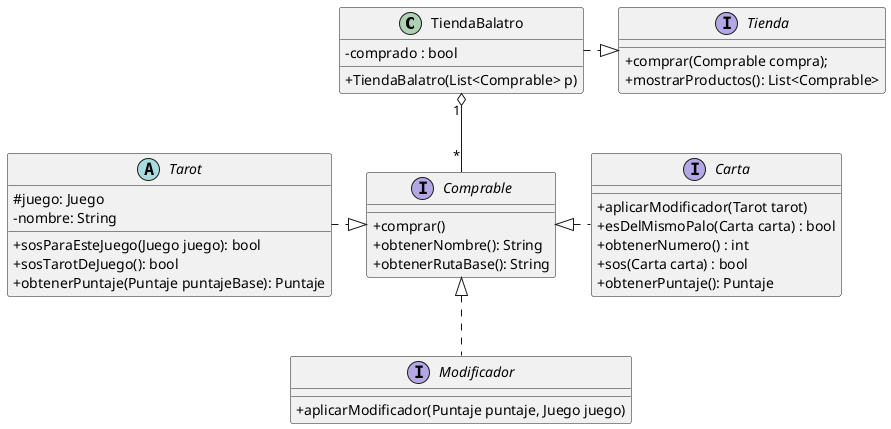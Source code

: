 @startuml TiendaYComprable
skinparam classAttributeIconSize 0

class TiendaBalatro{
- comprado : bool
+TiendaBalatro(List<Comprable> p)
}

interface Tienda {
+comprar(Comprable compra);
+mostrarProductos(): List<Comprable>
}

interface Comprable {
    +comprar()
    +obtenerNombre(): String
    +obtenerRutaBase(): String
}
abstract class Tarot{
#juego: Juego
-nombre: String
+sosParaEsteJuego(Juego juego): bool
+sosTarotDeJuego(): bool
+obtenerPuntaje(Puntaje puntajeBase): Puntaje
}

interface Modificador{
+aplicarModificador(Puntaje puntaje, Juego juego)
}

interface Carta {
    +aplicarModificador(Tarot tarot)
    +esDelMismoPalo(Carta carta) : bool
    +obtenerNumero() : int
    +sos(Carta carta) : bool
     +obtenerPuntaje(): Puntaje
}

Carta .left.|> Comprable
Modificador .up.|> Comprable
Tarot .right.|> Comprable
TiendaBalatro "1" o-- "*" Comprable
TiendaBalatro .right.|> Tienda


@enduml